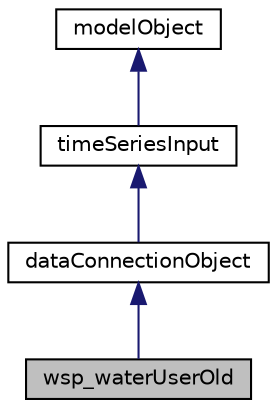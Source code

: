 digraph "wsp_waterUserOld"
{
 // LATEX_PDF_SIZE
  edge [fontname="Helvetica",fontsize="10",labelfontname="Helvetica",labelfontsize="10"];
  node [fontname="Helvetica",fontsize="10",shape=record];
  Node1 [label="wsp_waterUserOld",height=0.2,width=0.4,color="black", fillcolor="grey75", style="filled", fontcolor="black",tooltip=" "];
  Node2 -> Node1 [dir="back",color="midnightblue",fontsize="10",style="solid"];
  Node2 [label="dataConnectionObject",height=0.2,width=0.4,color="black", fillcolor="white", style="filled",URL="$classdataConnectionObject.html",tooltip=" "];
  Node3 -> Node2 [dir="back",color="midnightblue",fontsize="10",style="solid"];
  Node3 [label="timeSeriesInput",height=0.2,width=0.4,color="black", fillcolor="white", style="filled",URL="$classtimeSeriesInput.html",tooltip=" "];
  Node4 -> Node3 [dir="back",color="midnightblue",fontsize="10",style="solid"];
  Node4 [label="modelObject",height=0.2,width=0.4,color="black", fillcolor="white", style="filled",URL="$classmodelObject.html",tooltip=" "];
}
